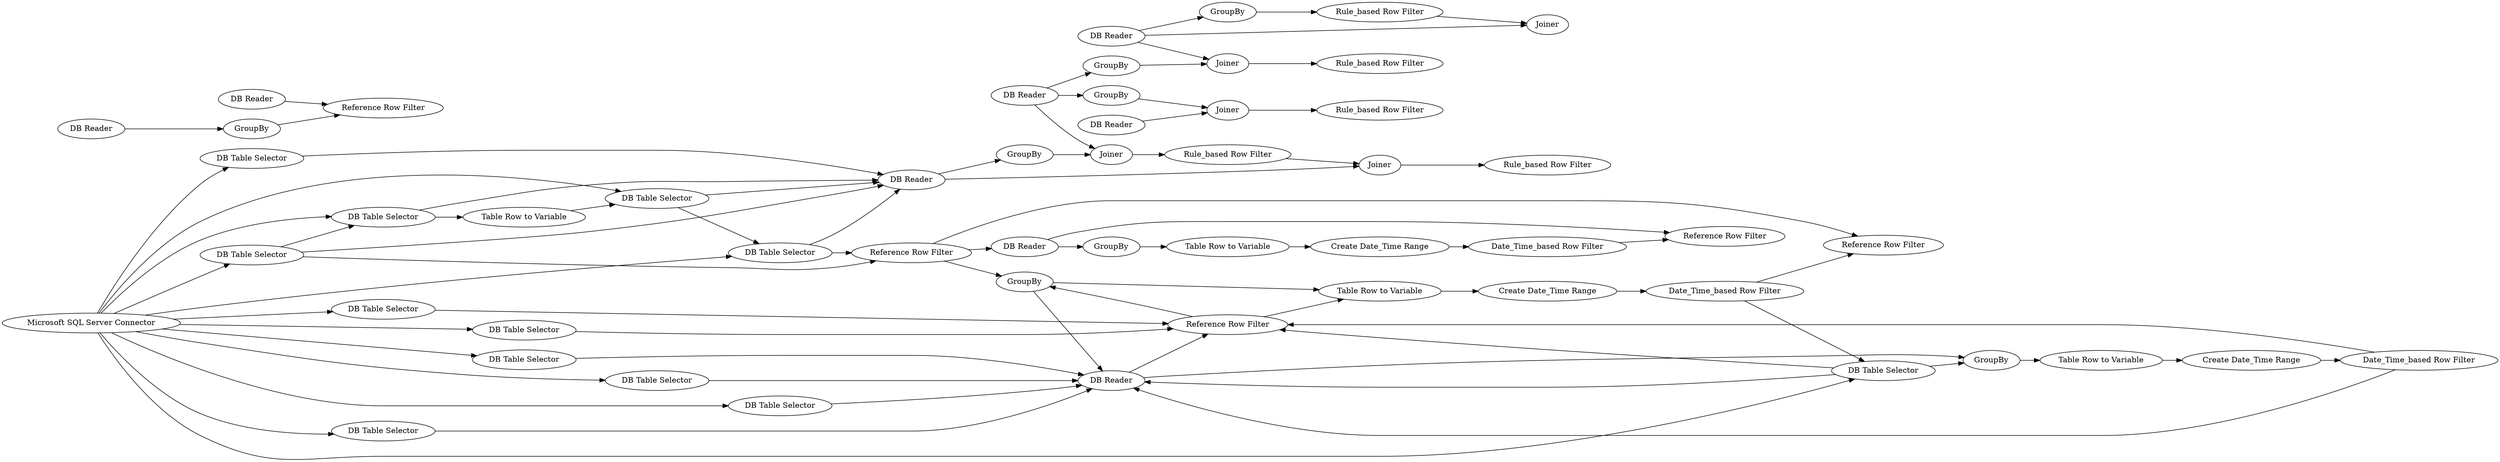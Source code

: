 digraph {
	7 -> 153
	172 -> 173
	137 -> 147
	129 -> 135
	150 -> 151
	174 -> 176
	129 -> 131
	7 -> 150
	132 -> 130
	164 -> 165
	143 -> 144
	149 -> 157
	7 -> 149
	161 -> 163
	139 -> 140
	157 -> 158
	138 -> 129
	154 -> 138
	7 -> 90
	141 -> 128
	153 -> 157
	7 -> 156
	123 -> 124
	135 -> 139
	128 -> 129
	151 -> 152
	7 -> 152
	7 -> 128
	130 -> 134
	146 -> 147
	162 -> 171
	170 -> 174
	126 -> 124
	152 -> 157
	120 -> 123
	134 -> 129
	135 -> 138
	162 -> 167
	154 -> 137
	131 -> 132
	170 -> 175
	148 -> 129
	149 -> 154
	162 -> 161
	7 -> 119
	171 -> 172
	125 -> 135
	167 -> 168
	166 -> 168
	163 -> 164
	7 -> 113
	138 -> 139
	152 -> 153
	141 -> 142
	128 -> 135
	176 -> 175
	7 -> 111
	157 -> 164
	168 -> 169
	90 -> 129
	150 -> 157
	128 -> 131
	7 -> 148
	111 -> 129
	119 -> 135
	134 -> 135
	7 -> 125
	140 -> 141
	144 -> 145
	154 -> 142
	137 -> 143
	149 -> 150
	153 -> 154
	158 -> 161
	145 -> 146
	170 -> 172
	113 -> 129
	156 -> 157
	170 [label="DB Reader"]
	165 [label="Rule_based Row Filter"]
	167 [label=GroupBy]
	126 [label="DB Reader"]
	169 [label="Rule_based Row Filter"]
	7 [label="Microsoft SQL Server Connector"]
	153 [label="DB Table Selector"]
	138 [label=GroupBy]
	162 [label="DB Reader"]
	145 [label="Create Date_Time Range"]
	149 [label="DB Table Selector"]
	163 [label="Rule_based Row Filter"]
	151 [label="Table Row to Variable"]
	168 [label=Joiner]
	137 [label="DB Reader"]
	119 [label="DB Table Selector"]
	156 [label="DB Table Selector"]
	161 [label=Joiner]
	131 [label=GroupBy]
	154 [label="Reference Row Filter"]
	146 [label="Date_Time_based Row Filter"]
	129 [label="DB Reader"]
	141 [label="Date_Time_based Row Filter"]
	171 [label=GroupBy]
	166 [label="DB Reader"]
	150 [label="DB Table Selector"]
	164 [label=Joiner]
	123 [label=GroupBy]
	144 [label="Table Row to Variable"]
	148 [label="DB Table Selector"]
	125 [label="DB Table Selector"]
	90 [label="DB Table Selector"]
	173 [label="Rule_based Row Filter"]
	142 [label="Reference Row Filter"]
	143 [label=GroupBy]
	158 [label=GroupBy]
	174 [label=GroupBy]
	147 [label="Reference Row Filter"]
	176 [label="Rule_based Row Filter"]
	124 [label="Reference Row Filter"]
	172 [label=Joiner]
	135 [label="Reference Row Filter"]
	134 [label="Date_Time_based Row Filter"]
	175 [label=Joiner]
	113 [label="DB Table Selector"]
	120 [label="DB Reader"]
	139 [label="Table Row to Variable"]
	140 [label="Create Date_Time Range"]
	157 [label="DB Reader"]
	130 [label="Create Date_Time Range"]
	111 [label="DB Table Selector"]
	152 [label="DB Table Selector"]
	128 [label="DB Table Selector"]
	132 [label="Table Row to Variable"]
	rankdir=LR
}
